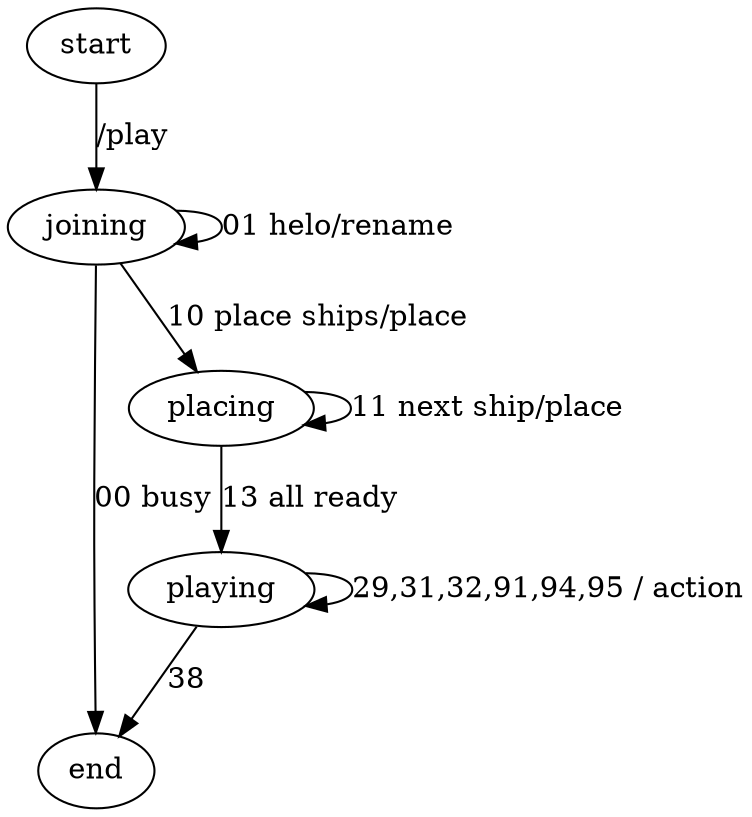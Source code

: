 digraph G {
  start -> joining[label="/play"]
  joining -> end[label="00 busy"];
  joining -> joining[label="01 helo/rename"];
  joining -> placing[label="10 place ships/place"]
  placing -> placing[label="11 next ship/place"]
  placing -> playing[label="13 all ready"]
  playing -> playing[label="29,31,32,91,94,95 / action"]
  playing -> end[label="38"]
}
